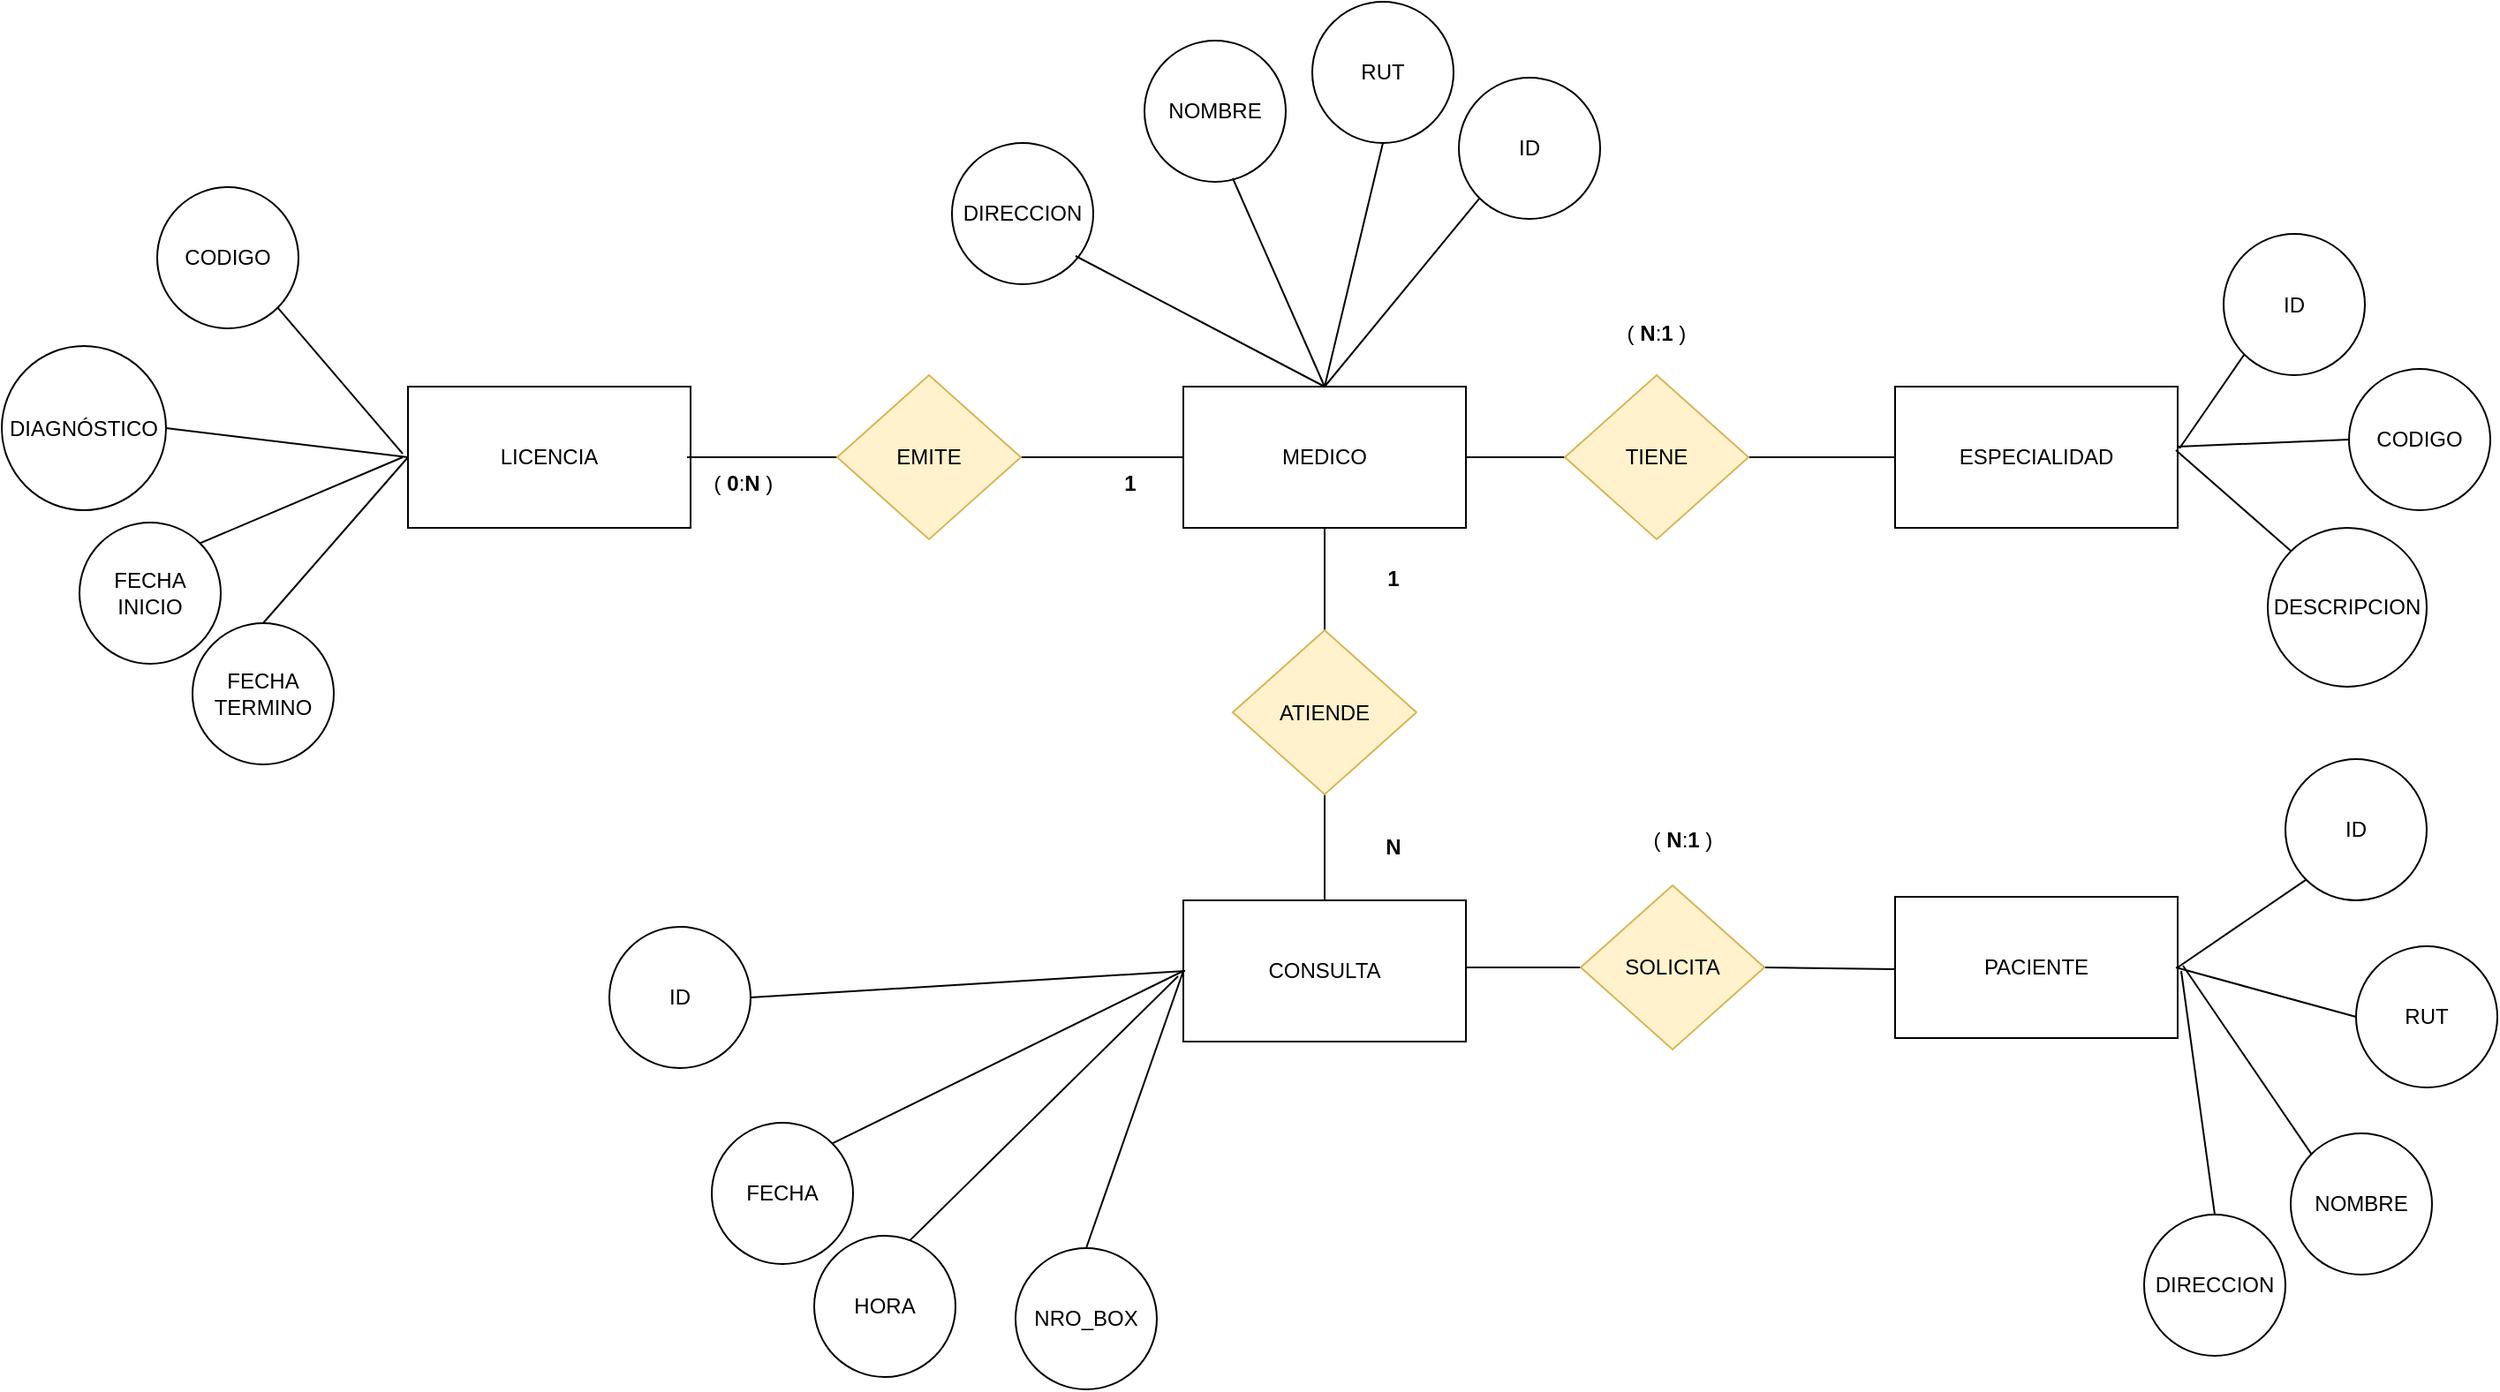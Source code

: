 <mxfile>
    <diagram id="OtyxAthGw_hDy4U0KXhX" name="Page-1">
        <mxGraphModel dx="2184" dy="757" grid="0" gridSize="10" guides="1" tooltips="1" connect="1" arrows="1" fold="1" page="0" pageScale="1" pageWidth="827" pageHeight="1169" math="0" shadow="0">
            <root>
                <mxCell id="0"/>
                <mxCell id="1" parent="0"/>
                <mxCell id="45" value="" style="endArrow=none;html=1;rounded=0;startSize=14;endSize=14;targetPerimeterSpacing=8;curved=1;entryX=0;entryY=0.5;entryDx=0;entryDy=0;exitX=1;exitY=0.5;exitDx=0;exitDy=0;startArrow=none;" edge="1" parent="1" source="43">
                    <mxGeometry width="50" height="50" relative="1" as="geometry">
                        <mxPoint x="273" y="450" as="sourcePoint"/>
                        <mxPoint x="520" y="450" as="targetPoint"/>
                    </mxGeometry>
                </mxCell>
                <mxCell id="14" value="" style="endArrow=none;html=1;rounded=0;startSize=14;endSize=14;sourcePerimeterSpacing=8;targetPerimeterSpacing=8;curved=1;entryX=0;entryY=0.5;entryDx=0;entryDy=0;exitX=1;exitY=0.5;exitDx=0;exitDy=0;" edge="1" parent="1" source="6">
                    <mxGeometry width="50" height="50" relative="1" as="geometry">
                        <mxPoint x="297" y="271" as="sourcePoint"/>
                        <mxPoint x="524.0" y="160" as="targetPoint"/>
                    </mxGeometry>
                </mxCell>
                <mxCell id="3" value="TIENE" style="rhombus;whiteSpace=wrap;html=1;rounded=0;back=red;fillColor=#fff2cc;strokeColor=#d6b656;" vertex="1" parent="1">
                    <mxGeometry x="333" y="113.5" width="104" height="93" as="geometry"/>
                </mxCell>
                <mxCell id="6" value="MEDICO" style="rounded=0;whiteSpace=wrap;html=1;" vertex="1" parent="1">
                    <mxGeometry x="117" y="120" width="160" height="80" as="geometry"/>
                </mxCell>
                <mxCell id="10" value="( &lt;b&gt;N&lt;/b&gt;:&lt;b&gt;1&lt;/b&gt;&amp;nbsp;)" style="text;html=1;strokeColor=none;fillColor=none;align=center;verticalAlign=middle;whiteSpace=wrap;rounded=0;" vertex="1" parent="1">
                    <mxGeometry x="355" y="75" width="60" height="30" as="geometry"/>
                </mxCell>
                <mxCell id="15" value="ESPECIALIDAD" style="rounded=0;whiteSpace=wrap;html=1;" vertex="1" parent="1">
                    <mxGeometry x="520" y="120" width="160" height="80" as="geometry"/>
                </mxCell>
                <mxCell id="18" value="ID" style="ellipse;whiteSpace=wrap;html=1;aspect=fixed;" vertex="1" parent="1">
                    <mxGeometry x="706" y="33.5" width="80" height="80" as="geometry"/>
                </mxCell>
                <mxCell id="19" value="DESCRIPCION" style="ellipse;whiteSpace=wrap;html=1;aspect=fixed;" vertex="1" parent="1">
                    <mxGeometry x="731" y="200" width="90" height="90" as="geometry"/>
                </mxCell>
                <mxCell id="22" value="" style="endArrow=none;html=1;rounded=0;startSize=14;endSize=14;sourcePerimeterSpacing=8;targetPerimeterSpacing=8;curved=1;entryX=0;entryY=1;entryDx=0;entryDy=0;" edge="1" parent="1" target="18">
                    <mxGeometry width="50" height="50" relative="1" as="geometry">
                        <mxPoint x="681" y="155" as="sourcePoint"/>
                        <mxPoint x="358" y="220" as="targetPoint"/>
                    </mxGeometry>
                </mxCell>
                <mxCell id="23" value="" style="endArrow=none;html=1;rounded=0;startSize=14;endSize=14;sourcePerimeterSpacing=8;targetPerimeterSpacing=8;curved=1;entryX=0;entryY=0;entryDx=0;entryDy=0;" edge="1" parent="1" target="19">
                    <mxGeometry width="50" height="50" relative="1" as="geometry">
                        <mxPoint x="679" y="156" as="sourcePoint"/>
                        <mxPoint x="625.88" y="109.16" as="targetPoint"/>
                    </mxGeometry>
                </mxCell>
                <mxCell id="24" value="CODIGO" style="ellipse;whiteSpace=wrap;html=1;aspect=fixed;" vertex="1" parent="1">
                    <mxGeometry x="777" y="110" width="80" height="80" as="geometry"/>
                </mxCell>
                <mxCell id="31" value="ID" style="ellipse;whiteSpace=wrap;html=1;aspect=fixed;" vertex="1" parent="1">
                    <mxGeometry x="273" y="-55" width="80" height="80" as="geometry"/>
                </mxCell>
                <mxCell id="32" value="RUT" style="ellipse;whiteSpace=wrap;html=1;aspect=fixed;" vertex="1" parent="1">
                    <mxGeometry x="190" y="-98" width="80" height="80" as="geometry"/>
                </mxCell>
                <mxCell id="33" value="NOMBRE" style="ellipse;whiteSpace=wrap;html=1;aspect=fixed;" vertex="1" parent="1">
                    <mxGeometry x="95" y="-76" width="80" height="80" as="geometry"/>
                </mxCell>
                <mxCell id="34" value="DIRECCION" style="ellipse;whiteSpace=wrap;html=1;aspect=fixed;" vertex="1" parent="1">
                    <mxGeometry x="-14" y="-18" width="80" height="80" as="geometry"/>
                </mxCell>
                <mxCell id="35" value="" style="endArrow=none;html=1;rounded=0;startSize=14;endSize=14;sourcePerimeterSpacing=8;targetPerimeterSpacing=8;curved=1;entryX=0;entryY=0.5;entryDx=0;entryDy=0;" edge="1" parent="1" target="24">
                    <mxGeometry width="50" height="50" relative="1" as="geometry">
                        <mxPoint x="680" y="154" as="sourcePoint"/>
                        <mxPoint x="727.716" y="111.784" as="targetPoint"/>
                    </mxGeometry>
                </mxCell>
                <mxCell id="36" value="" style="endArrow=none;html=1;rounded=0;startSize=14;endSize=14;sourcePerimeterSpacing=8;targetPerimeterSpacing=8;curved=1;exitX=0;exitY=1;exitDx=0;exitDy=0;entryX=0.5;entryY=0;entryDx=0;entryDy=0;" edge="1" parent="1" source="31" target="6">
                    <mxGeometry width="50" height="50" relative="1" as="geometry">
                        <mxPoint x="86" y="80.82" as="sourcePoint"/>
                        <mxPoint x="115" y="160" as="targetPoint"/>
                    </mxGeometry>
                </mxCell>
                <mxCell id="37" value="" style="endArrow=none;html=1;rounded=0;startSize=14;endSize=14;sourcePerimeterSpacing=8;targetPerimeterSpacing=8;curved=1;entryX=0.5;entryY=0;entryDx=0;entryDy=0;exitX=0.5;exitY=1;exitDx=0;exitDy=0;" edge="1" parent="1" source="32" target="6">
                    <mxGeometry width="50" height="50" relative="1" as="geometry">
                        <mxPoint x="115.284" y="80.284" as="sourcePoint"/>
                        <mxPoint x="127" y="130" as="targetPoint"/>
                    </mxGeometry>
                </mxCell>
                <mxCell id="38" value="" style="endArrow=none;html=1;rounded=0;startSize=14;endSize=14;sourcePerimeterSpacing=8;targetPerimeterSpacing=8;curved=1;entryX=0.5;entryY=0;entryDx=0;entryDy=0;" edge="1" parent="1" target="6">
                    <mxGeometry width="50" height="50" relative="1" as="geometry">
                        <mxPoint x="145" y="2" as="sourcePoint"/>
                        <mxPoint x="115" y="162" as="targetPoint"/>
                    </mxGeometry>
                </mxCell>
                <mxCell id="39" value="" style="endArrow=none;html=1;rounded=0;startSize=14;endSize=14;sourcePerimeterSpacing=8;targetPerimeterSpacing=8;curved=1;entryX=0.5;entryY=0;entryDx=0;entryDy=0;" edge="1" parent="1" target="6">
                    <mxGeometry width="50" height="50" relative="1" as="geometry">
                        <mxPoint x="56" y="46" as="sourcePoint"/>
                        <mxPoint x="115" y="161" as="targetPoint"/>
                    </mxGeometry>
                </mxCell>
                <mxCell id="40" value="CONSULTA" style="rounded=0;whiteSpace=wrap;html=1;" vertex="1" parent="1">
                    <mxGeometry x="117" y="411" width="160" height="80" as="geometry"/>
                </mxCell>
                <mxCell id="41" value="PACIENTE" style="rounded=0;whiteSpace=wrap;html=1;" vertex="1" parent="1">
                    <mxGeometry x="520" y="409" width="160" height="80" as="geometry"/>
                </mxCell>
                <mxCell id="46" value="" style="endArrow=none;html=1;rounded=0;startSize=14;endSize=14;sourcePerimeterSpacing=8;targetPerimeterSpacing=8;curved=1;entryX=0.5;entryY=0;entryDx=0;entryDy=0;exitX=0.5;exitY=1;exitDx=0;exitDy=0;" edge="1" parent="1" source="6" target="40">
                    <mxGeometry width="50" height="50" relative="1" as="geometry">
                        <mxPoint x="184" y="200" as="sourcePoint"/>
                        <mxPoint x="431" y="200" as="targetPoint"/>
                    </mxGeometry>
                </mxCell>
                <mxCell id="42" value="ATIENDE" style="rhombus;whiteSpace=wrap;html=1;rounded=0;back=red;fillColor=#fff2cc;strokeColor=#d6b656;" vertex="1" parent="1">
                    <mxGeometry x="145" y="258" width="104" height="93" as="geometry"/>
                </mxCell>
                <mxCell id="47" value="" style="endArrow=none;html=1;rounded=0;startSize=14;endSize=14;sourcePerimeterSpacing=8;curved=1;entryX=0;entryY=0.5;entryDx=0;entryDy=0;" edge="1" parent="1" target="43">
                    <mxGeometry width="50" height="50" relative="1" as="geometry">
                        <mxPoint x="277" y="449" as="sourcePoint"/>
                        <mxPoint x="520" y="450" as="targetPoint"/>
                    </mxGeometry>
                </mxCell>
                <mxCell id="43" value="SOLICITA" style="rhombus;whiteSpace=wrap;html=1;rounded=0;back=red;fillColor=#fff2cc;strokeColor=#d6b656;" vertex="1" parent="1">
                    <mxGeometry x="342" y="402.5" width="104" height="93" as="geometry"/>
                </mxCell>
                <mxCell id="50" value="( &lt;b&gt;N&lt;/b&gt;:&lt;b&gt;1&lt;/b&gt;&amp;nbsp;)" style="text;html=1;strokeColor=none;fillColor=none;align=center;verticalAlign=middle;whiteSpace=wrap;rounded=0;" vertex="1" parent="1">
                    <mxGeometry x="370" y="362" width="60" height="30" as="geometry"/>
                </mxCell>
                <mxCell id="51" value="ID" style="ellipse;whiteSpace=wrap;html=1;aspect=fixed;" vertex="1" parent="1">
                    <mxGeometry x="741" y="331" width="80" height="80" as="geometry"/>
                </mxCell>
                <mxCell id="52" value="" style="endArrow=none;html=1;rounded=0;startSize=14;endSize=14;sourcePerimeterSpacing=8;targetPerimeterSpacing=8;curved=1;entryX=0;entryY=1;entryDx=0;entryDy=0;exitX=1;exitY=0.5;exitDx=0;exitDy=0;" edge="1" parent="1" source="41" target="51">
                    <mxGeometry width="50" height="50" relative="1" as="geometry">
                        <mxPoint x="691" y="165" as="sourcePoint"/>
                        <mxPoint x="727.716" y="111.784" as="targetPoint"/>
                    </mxGeometry>
                </mxCell>
                <mxCell id="53" value="ID" style="ellipse;whiteSpace=wrap;html=1;aspect=fixed;" vertex="1" parent="1">
                    <mxGeometry x="-208" y="426" width="80" height="80" as="geometry"/>
                </mxCell>
                <mxCell id="57" value="FECHA" style="ellipse;whiteSpace=wrap;html=1;aspect=fixed;" vertex="1" parent="1">
                    <mxGeometry x="-150" y="537" width="80" height="80" as="geometry"/>
                </mxCell>
                <mxCell id="59" value="&lt;b&gt;1&lt;/b&gt;" style="text;html=1;strokeColor=none;fillColor=none;align=center;verticalAlign=middle;whiteSpace=wrap;rounded=0;" vertex="1" parent="1">
                    <mxGeometry x="206" y="214" width="60" height="30" as="geometry"/>
                </mxCell>
                <mxCell id="62" value="&lt;b&gt;N&lt;/b&gt;" style="text;html=1;strokeColor=none;fillColor=none;align=center;verticalAlign=middle;whiteSpace=wrap;rounded=0;" vertex="1" parent="1">
                    <mxGeometry x="206" y="366" width="60" height="30" as="geometry"/>
                </mxCell>
                <mxCell id="63" value="HORA" style="ellipse;whiteSpace=wrap;html=1;aspect=fixed;" vertex="1" parent="1">
                    <mxGeometry x="-92" y="601" width="80" height="80" as="geometry"/>
                </mxCell>
                <mxCell id="65" value="" style="endArrow=none;html=1;rounded=0;startSize=14;endSize=14;sourcePerimeterSpacing=8;targetPerimeterSpacing=8;curved=1;exitX=1;exitY=0;exitDx=0;exitDy=0;entryX=0;entryY=0.5;entryDx=0;entryDy=0;" edge="1" parent="1" source="57" target="40">
                    <mxGeometry width="50" height="50" relative="1" as="geometry">
                        <mxPoint x="690" y="459" as="sourcePoint"/>
                        <mxPoint x="109" y="454" as="targetPoint"/>
                    </mxGeometry>
                </mxCell>
                <mxCell id="66" value="" style="endArrow=none;html=1;rounded=0;startSize=14;endSize=14;sourcePerimeterSpacing=8;targetPerimeterSpacing=8;curved=1;exitX=0.678;exitY=0.032;exitDx=0;exitDy=0;exitPerimeter=0;" edge="1" parent="1" source="63">
                    <mxGeometry width="50" height="50" relative="1" as="geometry">
                        <mxPoint x="-4.716" y="562.716" as="sourcePoint"/>
                        <mxPoint x="114" y="454" as="targetPoint"/>
                    </mxGeometry>
                </mxCell>
                <mxCell id="67" value="NRO_BOX" style="ellipse;whiteSpace=wrap;html=1;aspect=fixed;" vertex="1" parent="1">
                    <mxGeometry x="22" y="608" width="80" height="80" as="geometry"/>
                </mxCell>
                <mxCell id="68" value="" style="endArrow=none;html=1;rounded=0;startSize=14;endSize=14;sourcePerimeterSpacing=8;targetPerimeterSpacing=8;curved=1;exitX=0.5;exitY=0;exitDx=0;exitDy=0;entryX=0;entryY=0.5;entryDx=0;entryDy=0;" edge="1" parent="1" source="67" target="40">
                    <mxGeometry width="50" height="50" relative="1" as="geometry">
                        <mxPoint x="-27.76" y="613.56" as="sourcePoint"/>
                        <mxPoint x="111" y="449" as="targetPoint"/>
                    </mxGeometry>
                </mxCell>
                <mxCell id="70" value="" style="endArrow=none;html=1;rounded=0;startSize=14;endSize=14;sourcePerimeterSpacing=8;targetPerimeterSpacing=8;curved=1;exitX=1;exitY=0.5;exitDx=0;exitDy=0;" edge="1" parent="1" source="53">
                    <mxGeometry width="50" height="50" relative="1" as="geometry">
                        <mxPoint x="72" y="618" as="sourcePoint"/>
                        <mxPoint x="118" y="451" as="targetPoint"/>
                    </mxGeometry>
                </mxCell>
                <mxCell id="73" value="RUT" style="ellipse;whiteSpace=wrap;html=1;aspect=fixed;" vertex="1" parent="1">
                    <mxGeometry x="781" y="437" width="80" height="80" as="geometry"/>
                </mxCell>
                <mxCell id="74" value="" style="endArrow=none;html=1;rounded=0;startSize=14;endSize=14;sourcePerimeterSpacing=8;targetPerimeterSpacing=8;curved=1;entryX=0;entryY=0.5;entryDx=0;entryDy=0;" edge="1" parent="1" target="73">
                    <mxGeometry width="50" height="50" relative="1" as="geometry">
                        <mxPoint x="679" y="449" as="sourcePoint"/>
                        <mxPoint x="762.716" y="409.284" as="targetPoint"/>
                    </mxGeometry>
                </mxCell>
                <mxCell id="75" value="NOMBRE" style="ellipse;whiteSpace=wrap;html=1;aspect=fixed;" vertex="1" parent="1">
                    <mxGeometry x="744" y="543" width="80" height="80" as="geometry"/>
                </mxCell>
                <mxCell id="76" value="" style="endArrow=none;html=1;rounded=0;startSize=14;endSize=14;sourcePerimeterSpacing=8;targetPerimeterSpacing=8;curved=1;entryX=0;entryY=0;entryDx=0;entryDy=0;" edge="1" parent="1" target="75">
                    <mxGeometry width="50" height="50" relative="1" as="geometry">
                        <mxPoint x="683" y="448" as="sourcePoint"/>
                        <mxPoint x="791.0" y="487" as="targetPoint"/>
                    </mxGeometry>
                </mxCell>
                <mxCell id="77" value="DIRECCION" style="ellipse;whiteSpace=wrap;html=1;aspect=fixed;" vertex="1" parent="1">
                    <mxGeometry x="661" y="589" width="80" height="80" as="geometry"/>
                </mxCell>
                <mxCell id="78" value="" style="endArrow=none;html=1;rounded=0;startSize=14;endSize=14;sourcePerimeterSpacing=8;targetPerimeterSpacing=8;curved=1;entryX=0.5;entryY=0;entryDx=0;entryDy=0;" edge="1" parent="1" target="77">
                    <mxGeometry width="50" height="50" relative="1" as="geometry">
                        <mxPoint x="682" y="451" as="sourcePoint"/>
                        <mxPoint x="693" y="576" as="targetPoint"/>
                    </mxGeometry>
                </mxCell>
                <mxCell id="79" value="LICENCIA" style="rounded=0;whiteSpace=wrap;html=1;" vertex="1" parent="1">
                    <mxGeometry x="-322" y="120" width="160" height="80" as="geometry"/>
                </mxCell>
                <mxCell id="85" value="" style="endArrow=none;html=1;rounded=0;startSize=14;endSize=14;sourcePerimeterSpacing=8;curved=1;entryX=0;entryY=0.5;entryDx=0;entryDy=0;" edge="1" parent="1" target="6">
                    <mxGeometry width="50" height="50" relative="1" as="geometry">
                        <mxPoint x="-164" y="160" as="sourcePoint"/>
                        <mxPoint x="197" y="120" as="targetPoint"/>
                    </mxGeometry>
                </mxCell>
                <mxCell id="84" value="EMITE" style="rhombus;whiteSpace=wrap;html=1;rounded=0;back=red;fillColor=#fff2cc;strokeColor=#d6b656;" vertex="1" parent="1">
                    <mxGeometry x="-79" y="113.5" width="104" height="93" as="geometry"/>
                </mxCell>
                <mxCell id="86" value="( &lt;b&gt;0&lt;/b&gt;:&lt;b&gt;N&lt;/b&gt;&amp;nbsp;)" style="text;html=1;strokeColor=none;fillColor=none;align=center;verticalAlign=middle;whiteSpace=wrap;rounded=0;" vertex="1" parent="1">
                    <mxGeometry x="-162" y="160" width="60" height="30" as="geometry"/>
                </mxCell>
                <mxCell id="87" value="CODIGO" style="ellipse;whiteSpace=wrap;html=1;aspect=fixed;" vertex="1" parent="1">
                    <mxGeometry x="-464" y="7" width="80" height="80" as="geometry"/>
                </mxCell>
                <mxCell id="88" value="FECHA&lt;br&gt;INICIO" style="ellipse;whiteSpace=wrap;html=1;aspect=fixed;" vertex="1" parent="1">
                    <mxGeometry x="-508" y="197" width="80" height="80" as="geometry"/>
                </mxCell>
                <mxCell id="89" value="FECHA&lt;br&gt;TERMINO" style="ellipse;whiteSpace=wrap;html=1;aspect=fixed;" vertex="1" parent="1">
                    <mxGeometry x="-444" y="254" width="80" height="80" as="geometry"/>
                </mxCell>
                <mxCell id="90" value="DIAGNÓSTICO" style="ellipse;whiteSpace=wrap;html=1;aspect=fixed;" vertex="1" parent="1">
                    <mxGeometry x="-552" y="97" width="93" height="93" as="geometry"/>
                </mxCell>
                <mxCell id="91" value="" style="endArrow=none;html=1;rounded=0;startSize=14;endSize=14;sourcePerimeterSpacing=8;targetPerimeterSpacing=8;curved=1;exitX=1;exitY=1;exitDx=0;exitDy=0;" edge="1" parent="1" source="87">
                    <mxGeometry width="50" height="50" relative="1" as="geometry">
                        <mxPoint x="-358" y="-1" as="sourcePoint"/>
                        <mxPoint x="-325" y="158" as="targetPoint"/>
                    </mxGeometry>
                </mxCell>
                <mxCell id="94" value="" style="endArrow=none;html=1;rounded=0;startSize=14;endSize=14;sourcePerimeterSpacing=8;targetPerimeterSpacing=8;curved=1;exitX=1;exitY=0.5;exitDx=0;exitDy=0;entryX=0;entryY=0.5;entryDx=0;entryDy=0;" edge="1" parent="1" source="90" target="79">
                    <mxGeometry width="50" height="50" relative="1" as="geometry">
                        <mxPoint x="-385.716" y="85.284" as="sourcePoint"/>
                        <mxPoint x="-323" y="152" as="targetPoint"/>
                    </mxGeometry>
                </mxCell>
                <mxCell id="95" value="" style="endArrow=none;html=1;rounded=0;startSize=14;endSize=14;sourcePerimeterSpacing=8;targetPerimeterSpacing=8;curved=1;exitX=1;exitY=0;exitDx=0;exitDy=0;" edge="1" parent="1" source="88">
                    <mxGeometry width="50" height="50" relative="1" as="geometry">
                        <mxPoint x="-449.0" y="153.5" as="sourcePoint"/>
                        <mxPoint x="-325" y="160" as="targetPoint"/>
                    </mxGeometry>
                </mxCell>
                <mxCell id="96" value="" style="endArrow=none;html=1;rounded=0;startSize=14;endSize=14;sourcePerimeterSpacing=8;targetPerimeterSpacing=8;curved=1;exitX=0.5;exitY=0;exitDx=0;exitDy=0;entryX=0;entryY=0.5;entryDx=0;entryDy=0;" edge="1" parent="1" source="89" target="79">
                    <mxGeometry width="50" height="50" relative="1" as="geometry">
                        <mxPoint x="-429.716" y="218.716" as="sourcePoint"/>
                        <mxPoint x="-315" y="170" as="targetPoint"/>
                    </mxGeometry>
                </mxCell>
                <mxCell id="97" value="&lt;b&gt;1&lt;/b&gt;" style="text;html=1;strokeColor=none;fillColor=none;align=center;verticalAlign=middle;whiteSpace=wrap;rounded=0;" vertex="1" parent="1">
                    <mxGeometry x="57" y="160" width="60" height="30" as="geometry"/>
                </mxCell>
            </root>
        </mxGraphModel>
    </diagram>
</mxfile>